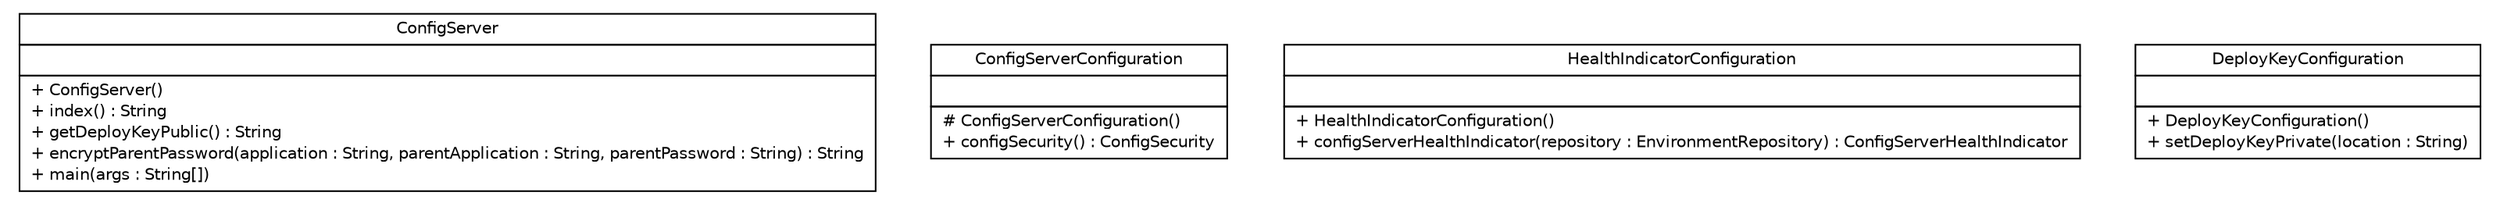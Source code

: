 #!/usr/local/bin/dot
#
# Class diagram 
# Generated by UMLGraph version R5_6-24-gf6e263 (http://www.umlgraph.org/)
#

digraph G {
	edge [fontname="Helvetica",fontsize=10,labelfontname="Helvetica",labelfontsize=10];
	node [fontname="Helvetica",fontsize=10,shape=plaintext];
	nodesep=0.25;
	ranksep=0.5;
	// cn.home1.cloud.config.server.ConfigServer
	c59 [label=<<table title="cn.home1.cloud.config.server.ConfigServer" border="0" cellborder="1" cellspacing="0" cellpadding="2" port="p" href="./ConfigServer.html">
		<tr><td><table border="0" cellspacing="0" cellpadding="1">
<tr><td align="center" balign="center"> ConfigServer </td></tr>
		</table></td></tr>
		<tr><td><table border="0" cellspacing="0" cellpadding="1">
<tr><td align="left" balign="left">  </td></tr>
		</table></td></tr>
		<tr><td><table border="0" cellspacing="0" cellpadding="1">
<tr><td align="left" balign="left"> + ConfigServer() </td></tr>
<tr><td align="left" balign="left"> + index() : String </td></tr>
<tr><td align="left" balign="left"> + getDeployKeyPublic() : String </td></tr>
<tr><td align="left" balign="left"> + encryptParentPassword(application : String, parentApplication : String, parentPassword : String) : String </td></tr>
<tr><td align="left" balign="left"> + main(args : String[]) </td></tr>
		</table></td></tr>
		</table>>, URL="./ConfigServer.html", fontname="Helvetica", fontcolor="black", fontsize=10.0];
	// cn.home1.cloud.config.server.ConfigServer.ConfigServerConfiguration
	c60 [label=<<table title="cn.home1.cloud.config.server.ConfigServer.ConfigServerConfiguration" border="0" cellborder="1" cellspacing="0" cellpadding="2" port="p" href="./ConfigServer.ConfigServerConfiguration.html">
		<tr><td><table border="0" cellspacing="0" cellpadding="1">
<tr><td align="center" balign="center"> ConfigServerConfiguration </td></tr>
		</table></td></tr>
		<tr><td><table border="0" cellspacing="0" cellpadding="1">
<tr><td align="left" balign="left">  </td></tr>
		</table></td></tr>
		<tr><td><table border="0" cellspacing="0" cellpadding="1">
<tr><td align="left" balign="left"> # ConfigServerConfiguration() </td></tr>
<tr><td align="left" balign="left"> + configSecurity() : ConfigSecurity </td></tr>
		</table></td></tr>
		</table>>, URL="./ConfigServer.ConfigServerConfiguration.html", fontname="Helvetica", fontcolor="black", fontsize=10.0];
	// cn.home1.cloud.config.server.ConfigServer.HealthIndicatorConfiguration
	c61 [label=<<table title="cn.home1.cloud.config.server.ConfigServer.HealthIndicatorConfiguration" border="0" cellborder="1" cellspacing="0" cellpadding="2" port="p" href="./ConfigServer.HealthIndicatorConfiguration.html">
		<tr><td><table border="0" cellspacing="0" cellpadding="1">
<tr><td align="center" balign="center"> HealthIndicatorConfiguration </td></tr>
		</table></td></tr>
		<tr><td><table border="0" cellspacing="0" cellpadding="1">
<tr><td align="left" balign="left">  </td></tr>
		</table></td></tr>
		<tr><td><table border="0" cellspacing="0" cellpadding="1">
<tr><td align="left" balign="left"> + HealthIndicatorConfiguration() </td></tr>
<tr><td align="left" balign="left"> + configServerHealthIndicator(repository : EnvironmentRepository) : ConfigServerHealthIndicator </td></tr>
		</table></td></tr>
		</table>>, URL="./ConfigServer.HealthIndicatorConfiguration.html", fontname="Helvetica", fontcolor="black", fontsize=10.0];
	// cn.home1.cloud.config.server.ConfigServer.DeployKeyConfiguration
	c62 [label=<<table title="cn.home1.cloud.config.server.ConfigServer.DeployKeyConfiguration" border="0" cellborder="1" cellspacing="0" cellpadding="2" port="p" href="./ConfigServer.DeployKeyConfiguration.html">
		<tr><td><table border="0" cellspacing="0" cellpadding="1">
<tr><td align="center" balign="center"> DeployKeyConfiguration </td></tr>
		</table></td></tr>
		<tr><td><table border="0" cellspacing="0" cellpadding="1">
<tr><td align="left" balign="left">  </td></tr>
		</table></td></tr>
		<tr><td><table border="0" cellspacing="0" cellpadding="1">
<tr><td align="left" balign="left"> + DeployKeyConfiguration() </td></tr>
<tr><td align="left" balign="left"> + setDeployKeyPrivate(location : String) </td></tr>
		</table></td></tr>
		</table>>, URL="./ConfigServer.DeployKeyConfiguration.html", fontname="Helvetica", fontcolor="black", fontsize=10.0];
}

